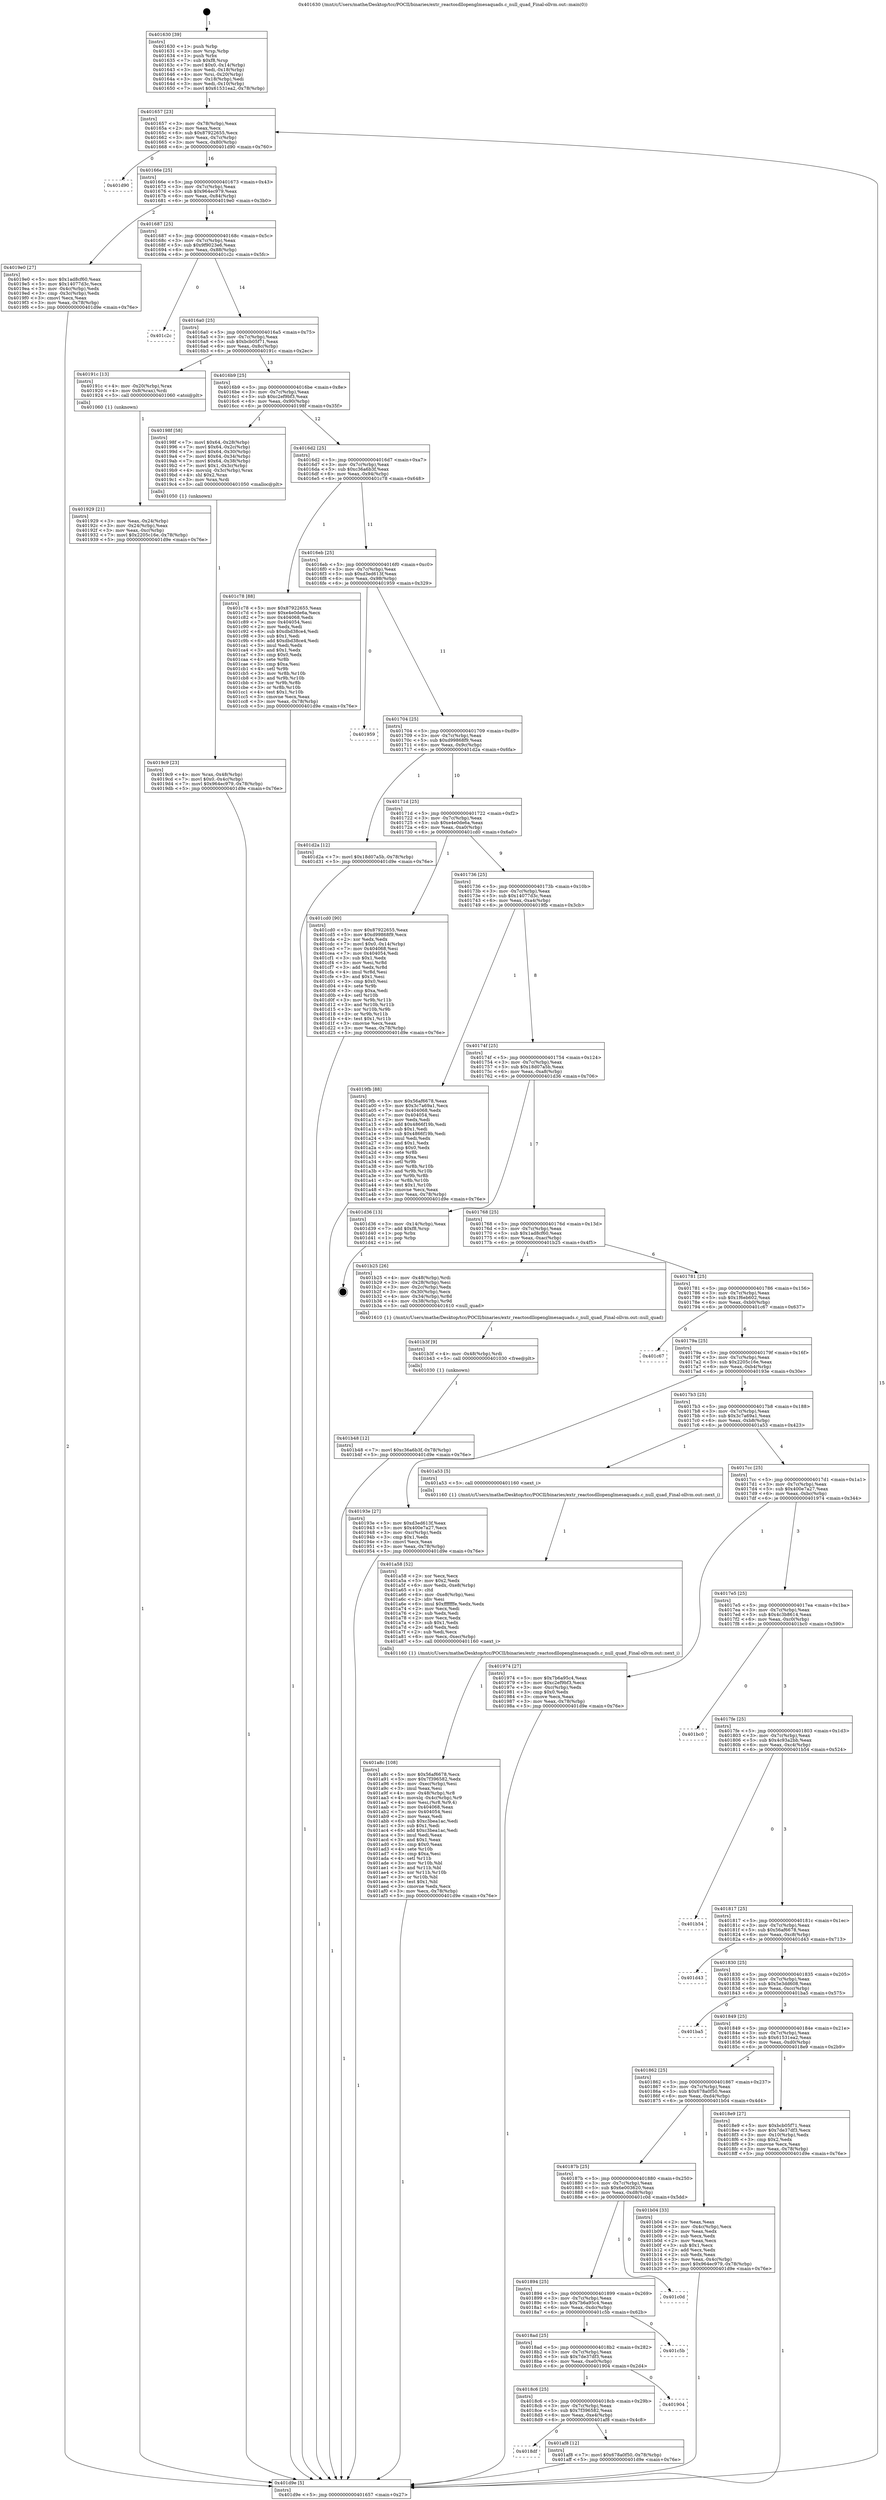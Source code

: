 digraph "0x401630" {
  label = "0x401630 (/mnt/c/Users/mathe/Desktop/tcc/POCII/binaries/extr_reactosdllopenglmesaquads.c_null_quad_Final-ollvm.out::main(0))"
  labelloc = "t"
  node[shape=record]

  Entry [label="",width=0.3,height=0.3,shape=circle,fillcolor=black,style=filled]
  "0x401657" [label="{
     0x401657 [23]\l
     | [instrs]\l
     &nbsp;&nbsp;0x401657 \<+3\>: mov -0x78(%rbp),%eax\l
     &nbsp;&nbsp;0x40165a \<+2\>: mov %eax,%ecx\l
     &nbsp;&nbsp;0x40165c \<+6\>: sub $0x87922655,%ecx\l
     &nbsp;&nbsp;0x401662 \<+3\>: mov %eax,-0x7c(%rbp)\l
     &nbsp;&nbsp;0x401665 \<+3\>: mov %ecx,-0x80(%rbp)\l
     &nbsp;&nbsp;0x401668 \<+6\>: je 0000000000401d90 \<main+0x760\>\l
  }"]
  "0x401d90" [label="{
     0x401d90\l
  }", style=dashed]
  "0x40166e" [label="{
     0x40166e [25]\l
     | [instrs]\l
     &nbsp;&nbsp;0x40166e \<+5\>: jmp 0000000000401673 \<main+0x43\>\l
     &nbsp;&nbsp;0x401673 \<+3\>: mov -0x7c(%rbp),%eax\l
     &nbsp;&nbsp;0x401676 \<+5\>: sub $0x964ec979,%eax\l
     &nbsp;&nbsp;0x40167b \<+6\>: mov %eax,-0x84(%rbp)\l
     &nbsp;&nbsp;0x401681 \<+6\>: je 00000000004019e0 \<main+0x3b0\>\l
  }"]
  Exit [label="",width=0.3,height=0.3,shape=circle,fillcolor=black,style=filled,peripheries=2]
  "0x4019e0" [label="{
     0x4019e0 [27]\l
     | [instrs]\l
     &nbsp;&nbsp;0x4019e0 \<+5\>: mov $0x1ad8cf60,%eax\l
     &nbsp;&nbsp;0x4019e5 \<+5\>: mov $0x14077d3c,%ecx\l
     &nbsp;&nbsp;0x4019ea \<+3\>: mov -0x4c(%rbp),%edx\l
     &nbsp;&nbsp;0x4019ed \<+3\>: cmp -0x3c(%rbp),%edx\l
     &nbsp;&nbsp;0x4019f0 \<+3\>: cmovl %ecx,%eax\l
     &nbsp;&nbsp;0x4019f3 \<+3\>: mov %eax,-0x78(%rbp)\l
     &nbsp;&nbsp;0x4019f6 \<+5\>: jmp 0000000000401d9e \<main+0x76e\>\l
  }"]
  "0x401687" [label="{
     0x401687 [25]\l
     | [instrs]\l
     &nbsp;&nbsp;0x401687 \<+5\>: jmp 000000000040168c \<main+0x5c\>\l
     &nbsp;&nbsp;0x40168c \<+3\>: mov -0x7c(%rbp),%eax\l
     &nbsp;&nbsp;0x40168f \<+5\>: sub $0x9f9023e6,%eax\l
     &nbsp;&nbsp;0x401694 \<+6\>: mov %eax,-0x88(%rbp)\l
     &nbsp;&nbsp;0x40169a \<+6\>: je 0000000000401c2c \<main+0x5fc\>\l
  }"]
  "0x401b48" [label="{
     0x401b48 [12]\l
     | [instrs]\l
     &nbsp;&nbsp;0x401b48 \<+7\>: movl $0xc36a6b3f,-0x78(%rbp)\l
     &nbsp;&nbsp;0x401b4f \<+5\>: jmp 0000000000401d9e \<main+0x76e\>\l
  }"]
  "0x401c2c" [label="{
     0x401c2c\l
  }", style=dashed]
  "0x4016a0" [label="{
     0x4016a0 [25]\l
     | [instrs]\l
     &nbsp;&nbsp;0x4016a0 \<+5\>: jmp 00000000004016a5 \<main+0x75\>\l
     &nbsp;&nbsp;0x4016a5 \<+3\>: mov -0x7c(%rbp),%eax\l
     &nbsp;&nbsp;0x4016a8 \<+5\>: sub $0xbcb05f71,%eax\l
     &nbsp;&nbsp;0x4016ad \<+6\>: mov %eax,-0x8c(%rbp)\l
     &nbsp;&nbsp;0x4016b3 \<+6\>: je 000000000040191c \<main+0x2ec\>\l
  }"]
  "0x401b3f" [label="{
     0x401b3f [9]\l
     | [instrs]\l
     &nbsp;&nbsp;0x401b3f \<+4\>: mov -0x48(%rbp),%rdi\l
     &nbsp;&nbsp;0x401b43 \<+5\>: call 0000000000401030 \<free@plt\>\l
     | [calls]\l
     &nbsp;&nbsp;0x401030 \{1\} (unknown)\l
  }"]
  "0x40191c" [label="{
     0x40191c [13]\l
     | [instrs]\l
     &nbsp;&nbsp;0x40191c \<+4\>: mov -0x20(%rbp),%rax\l
     &nbsp;&nbsp;0x401920 \<+4\>: mov 0x8(%rax),%rdi\l
     &nbsp;&nbsp;0x401924 \<+5\>: call 0000000000401060 \<atoi@plt\>\l
     | [calls]\l
     &nbsp;&nbsp;0x401060 \{1\} (unknown)\l
  }"]
  "0x4016b9" [label="{
     0x4016b9 [25]\l
     | [instrs]\l
     &nbsp;&nbsp;0x4016b9 \<+5\>: jmp 00000000004016be \<main+0x8e\>\l
     &nbsp;&nbsp;0x4016be \<+3\>: mov -0x7c(%rbp),%eax\l
     &nbsp;&nbsp;0x4016c1 \<+5\>: sub $0xc2ef9bf3,%eax\l
     &nbsp;&nbsp;0x4016c6 \<+6\>: mov %eax,-0x90(%rbp)\l
     &nbsp;&nbsp;0x4016cc \<+6\>: je 000000000040198f \<main+0x35f\>\l
  }"]
  "0x4018df" [label="{
     0x4018df\l
  }", style=dashed]
  "0x40198f" [label="{
     0x40198f [58]\l
     | [instrs]\l
     &nbsp;&nbsp;0x40198f \<+7\>: movl $0x64,-0x28(%rbp)\l
     &nbsp;&nbsp;0x401996 \<+7\>: movl $0x64,-0x2c(%rbp)\l
     &nbsp;&nbsp;0x40199d \<+7\>: movl $0x64,-0x30(%rbp)\l
     &nbsp;&nbsp;0x4019a4 \<+7\>: movl $0x64,-0x34(%rbp)\l
     &nbsp;&nbsp;0x4019ab \<+7\>: movl $0x64,-0x38(%rbp)\l
     &nbsp;&nbsp;0x4019b2 \<+7\>: movl $0x1,-0x3c(%rbp)\l
     &nbsp;&nbsp;0x4019b9 \<+4\>: movslq -0x3c(%rbp),%rax\l
     &nbsp;&nbsp;0x4019bd \<+4\>: shl $0x2,%rax\l
     &nbsp;&nbsp;0x4019c1 \<+3\>: mov %rax,%rdi\l
     &nbsp;&nbsp;0x4019c4 \<+5\>: call 0000000000401050 \<malloc@plt\>\l
     | [calls]\l
     &nbsp;&nbsp;0x401050 \{1\} (unknown)\l
  }"]
  "0x4016d2" [label="{
     0x4016d2 [25]\l
     | [instrs]\l
     &nbsp;&nbsp;0x4016d2 \<+5\>: jmp 00000000004016d7 \<main+0xa7\>\l
     &nbsp;&nbsp;0x4016d7 \<+3\>: mov -0x7c(%rbp),%eax\l
     &nbsp;&nbsp;0x4016da \<+5\>: sub $0xc36a6b3f,%eax\l
     &nbsp;&nbsp;0x4016df \<+6\>: mov %eax,-0x94(%rbp)\l
     &nbsp;&nbsp;0x4016e5 \<+6\>: je 0000000000401c78 \<main+0x648\>\l
  }"]
  "0x401af8" [label="{
     0x401af8 [12]\l
     | [instrs]\l
     &nbsp;&nbsp;0x401af8 \<+7\>: movl $0x678a0f50,-0x78(%rbp)\l
     &nbsp;&nbsp;0x401aff \<+5\>: jmp 0000000000401d9e \<main+0x76e\>\l
  }"]
  "0x401c78" [label="{
     0x401c78 [88]\l
     | [instrs]\l
     &nbsp;&nbsp;0x401c78 \<+5\>: mov $0x87922655,%eax\l
     &nbsp;&nbsp;0x401c7d \<+5\>: mov $0xe4e0de6a,%ecx\l
     &nbsp;&nbsp;0x401c82 \<+7\>: mov 0x404068,%edx\l
     &nbsp;&nbsp;0x401c89 \<+7\>: mov 0x404054,%esi\l
     &nbsp;&nbsp;0x401c90 \<+2\>: mov %edx,%edi\l
     &nbsp;&nbsp;0x401c92 \<+6\>: sub $0xdbd38ce4,%edi\l
     &nbsp;&nbsp;0x401c98 \<+3\>: sub $0x1,%edi\l
     &nbsp;&nbsp;0x401c9b \<+6\>: add $0xdbd38ce4,%edi\l
     &nbsp;&nbsp;0x401ca1 \<+3\>: imul %edi,%edx\l
     &nbsp;&nbsp;0x401ca4 \<+3\>: and $0x1,%edx\l
     &nbsp;&nbsp;0x401ca7 \<+3\>: cmp $0x0,%edx\l
     &nbsp;&nbsp;0x401caa \<+4\>: sete %r8b\l
     &nbsp;&nbsp;0x401cae \<+3\>: cmp $0xa,%esi\l
     &nbsp;&nbsp;0x401cb1 \<+4\>: setl %r9b\l
     &nbsp;&nbsp;0x401cb5 \<+3\>: mov %r8b,%r10b\l
     &nbsp;&nbsp;0x401cb8 \<+3\>: and %r9b,%r10b\l
     &nbsp;&nbsp;0x401cbb \<+3\>: xor %r9b,%r8b\l
     &nbsp;&nbsp;0x401cbe \<+3\>: or %r8b,%r10b\l
     &nbsp;&nbsp;0x401cc1 \<+4\>: test $0x1,%r10b\l
     &nbsp;&nbsp;0x401cc5 \<+3\>: cmovne %ecx,%eax\l
     &nbsp;&nbsp;0x401cc8 \<+3\>: mov %eax,-0x78(%rbp)\l
     &nbsp;&nbsp;0x401ccb \<+5\>: jmp 0000000000401d9e \<main+0x76e\>\l
  }"]
  "0x4016eb" [label="{
     0x4016eb [25]\l
     | [instrs]\l
     &nbsp;&nbsp;0x4016eb \<+5\>: jmp 00000000004016f0 \<main+0xc0\>\l
     &nbsp;&nbsp;0x4016f0 \<+3\>: mov -0x7c(%rbp),%eax\l
     &nbsp;&nbsp;0x4016f3 \<+5\>: sub $0xd3ed613f,%eax\l
     &nbsp;&nbsp;0x4016f8 \<+6\>: mov %eax,-0x98(%rbp)\l
     &nbsp;&nbsp;0x4016fe \<+6\>: je 0000000000401959 \<main+0x329\>\l
  }"]
  "0x4018c6" [label="{
     0x4018c6 [25]\l
     | [instrs]\l
     &nbsp;&nbsp;0x4018c6 \<+5\>: jmp 00000000004018cb \<main+0x29b\>\l
     &nbsp;&nbsp;0x4018cb \<+3\>: mov -0x7c(%rbp),%eax\l
     &nbsp;&nbsp;0x4018ce \<+5\>: sub $0x7f396582,%eax\l
     &nbsp;&nbsp;0x4018d3 \<+6\>: mov %eax,-0xe4(%rbp)\l
     &nbsp;&nbsp;0x4018d9 \<+6\>: je 0000000000401af8 \<main+0x4c8\>\l
  }"]
  "0x401959" [label="{
     0x401959\l
  }", style=dashed]
  "0x401704" [label="{
     0x401704 [25]\l
     | [instrs]\l
     &nbsp;&nbsp;0x401704 \<+5\>: jmp 0000000000401709 \<main+0xd9\>\l
     &nbsp;&nbsp;0x401709 \<+3\>: mov -0x7c(%rbp),%eax\l
     &nbsp;&nbsp;0x40170c \<+5\>: sub $0xd99868f9,%eax\l
     &nbsp;&nbsp;0x401711 \<+6\>: mov %eax,-0x9c(%rbp)\l
     &nbsp;&nbsp;0x401717 \<+6\>: je 0000000000401d2a \<main+0x6fa\>\l
  }"]
  "0x401904" [label="{
     0x401904\l
  }", style=dashed]
  "0x401d2a" [label="{
     0x401d2a [12]\l
     | [instrs]\l
     &nbsp;&nbsp;0x401d2a \<+7\>: movl $0x18d07a5b,-0x78(%rbp)\l
     &nbsp;&nbsp;0x401d31 \<+5\>: jmp 0000000000401d9e \<main+0x76e\>\l
  }"]
  "0x40171d" [label="{
     0x40171d [25]\l
     | [instrs]\l
     &nbsp;&nbsp;0x40171d \<+5\>: jmp 0000000000401722 \<main+0xf2\>\l
     &nbsp;&nbsp;0x401722 \<+3\>: mov -0x7c(%rbp),%eax\l
     &nbsp;&nbsp;0x401725 \<+5\>: sub $0xe4e0de6a,%eax\l
     &nbsp;&nbsp;0x40172a \<+6\>: mov %eax,-0xa0(%rbp)\l
     &nbsp;&nbsp;0x401730 \<+6\>: je 0000000000401cd0 \<main+0x6a0\>\l
  }"]
  "0x4018ad" [label="{
     0x4018ad [25]\l
     | [instrs]\l
     &nbsp;&nbsp;0x4018ad \<+5\>: jmp 00000000004018b2 \<main+0x282\>\l
     &nbsp;&nbsp;0x4018b2 \<+3\>: mov -0x7c(%rbp),%eax\l
     &nbsp;&nbsp;0x4018b5 \<+5\>: sub $0x7de37df3,%eax\l
     &nbsp;&nbsp;0x4018ba \<+6\>: mov %eax,-0xe0(%rbp)\l
     &nbsp;&nbsp;0x4018c0 \<+6\>: je 0000000000401904 \<main+0x2d4\>\l
  }"]
  "0x401cd0" [label="{
     0x401cd0 [90]\l
     | [instrs]\l
     &nbsp;&nbsp;0x401cd0 \<+5\>: mov $0x87922655,%eax\l
     &nbsp;&nbsp;0x401cd5 \<+5\>: mov $0xd99868f9,%ecx\l
     &nbsp;&nbsp;0x401cda \<+2\>: xor %edx,%edx\l
     &nbsp;&nbsp;0x401cdc \<+7\>: movl $0x0,-0x14(%rbp)\l
     &nbsp;&nbsp;0x401ce3 \<+7\>: mov 0x404068,%esi\l
     &nbsp;&nbsp;0x401cea \<+7\>: mov 0x404054,%edi\l
     &nbsp;&nbsp;0x401cf1 \<+3\>: sub $0x1,%edx\l
     &nbsp;&nbsp;0x401cf4 \<+3\>: mov %esi,%r8d\l
     &nbsp;&nbsp;0x401cf7 \<+3\>: add %edx,%r8d\l
     &nbsp;&nbsp;0x401cfa \<+4\>: imul %r8d,%esi\l
     &nbsp;&nbsp;0x401cfe \<+3\>: and $0x1,%esi\l
     &nbsp;&nbsp;0x401d01 \<+3\>: cmp $0x0,%esi\l
     &nbsp;&nbsp;0x401d04 \<+4\>: sete %r9b\l
     &nbsp;&nbsp;0x401d08 \<+3\>: cmp $0xa,%edi\l
     &nbsp;&nbsp;0x401d0b \<+4\>: setl %r10b\l
     &nbsp;&nbsp;0x401d0f \<+3\>: mov %r9b,%r11b\l
     &nbsp;&nbsp;0x401d12 \<+3\>: and %r10b,%r11b\l
     &nbsp;&nbsp;0x401d15 \<+3\>: xor %r10b,%r9b\l
     &nbsp;&nbsp;0x401d18 \<+3\>: or %r9b,%r11b\l
     &nbsp;&nbsp;0x401d1b \<+4\>: test $0x1,%r11b\l
     &nbsp;&nbsp;0x401d1f \<+3\>: cmovne %ecx,%eax\l
     &nbsp;&nbsp;0x401d22 \<+3\>: mov %eax,-0x78(%rbp)\l
     &nbsp;&nbsp;0x401d25 \<+5\>: jmp 0000000000401d9e \<main+0x76e\>\l
  }"]
  "0x401736" [label="{
     0x401736 [25]\l
     | [instrs]\l
     &nbsp;&nbsp;0x401736 \<+5\>: jmp 000000000040173b \<main+0x10b\>\l
     &nbsp;&nbsp;0x40173b \<+3\>: mov -0x7c(%rbp),%eax\l
     &nbsp;&nbsp;0x40173e \<+5\>: sub $0x14077d3c,%eax\l
     &nbsp;&nbsp;0x401743 \<+6\>: mov %eax,-0xa4(%rbp)\l
     &nbsp;&nbsp;0x401749 \<+6\>: je 00000000004019fb \<main+0x3cb\>\l
  }"]
  "0x401c5b" [label="{
     0x401c5b\l
  }", style=dashed]
  "0x4019fb" [label="{
     0x4019fb [88]\l
     | [instrs]\l
     &nbsp;&nbsp;0x4019fb \<+5\>: mov $0x56af6678,%eax\l
     &nbsp;&nbsp;0x401a00 \<+5\>: mov $0x3c7a69a1,%ecx\l
     &nbsp;&nbsp;0x401a05 \<+7\>: mov 0x404068,%edx\l
     &nbsp;&nbsp;0x401a0c \<+7\>: mov 0x404054,%esi\l
     &nbsp;&nbsp;0x401a13 \<+2\>: mov %edx,%edi\l
     &nbsp;&nbsp;0x401a15 \<+6\>: add $0x4866f19b,%edi\l
     &nbsp;&nbsp;0x401a1b \<+3\>: sub $0x1,%edi\l
     &nbsp;&nbsp;0x401a1e \<+6\>: sub $0x4866f19b,%edi\l
     &nbsp;&nbsp;0x401a24 \<+3\>: imul %edi,%edx\l
     &nbsp;&nbsp;0x401a27 \<+3\>: and $0x1,%edx\l
     &nbsp;&nbsp;0x401a2a \<+3\>: cmp $0x0,%edx\l
     &nbsp;&nbsp;0x401a2d \<+4\>: sete %r8b\l
     &nbsp;&nbsp;0x401a31 \<+3\>: cmp $0xa,%esi\l
     &nbsp;&nbsp;0x401a34 \<+4\>: setl %r9b\l
     &nbsp;&nbsp;0x401a38 \<+3\>: mov %r8b,%r10b\l
     &nbsp;&nbsp;0x401a3b \<+3\>: and %r9b,%r10b\l
     &nbsp;&nbsp;0x401a3e \<+3\>: xor %r9b,%r8b\l
     &nbsp;&nbsp;0x401a41 \<+3\>: or %r8b,%r10b\l
     &nbsp;&nbsp;0x401a44 \<+4\>: test $0x1,%r10b\l
     &nbsp;&nbsp;0x401a48 \<+3\>: cmovne %ecx,%eax\l
     &nbsp;&nbsp;0x401a4b \<+3\>: mov %eax,-0x78(%rbp)\l
     &nbsp;&nbsp;0x401a4e \<+5\>: jmp 0000000000401d9e \<main+0x76e\>\l
  }"]
  "0x40174f" [label="{
     0x40174f [25]\l
     | [instrs]\l
     &nbsp;&nbsp;0x40174f \<+5\>: jmp 0000000000401754 \<main+0x124\>\l
     &nbsp;&nbsp;0x401754 \<+3\>: mov -0x7c(%rbp),%eax\l
     &nbsp;&nbsp;0x401757 \<+5\>: sub $0x18d07a5b,%eax\l
     &nbsp;&nbsp;0x40175c \<+6\>: mov %eax,-0xa8(%rbp)\l
     &nbsp;&nbsp;0x401762 \<+6\>: je 0000000000401d36 \<main+0x706\>\l
  }"]
  "0x401894" [label="{
     0x401894 [25]\l
     | [instrs]\l
     &nbsp;&nbsp;0x401894 \<+5\>: jmp 0000000000401899 \<main+0x269\>\l
     &nbsp;&nbsp;0x401899 \<+3\>: mov -0x7c(%rbp),%eax\l
     &nbsp;&nbsp;0x40189c \<+5\>: sub $0x7b6a95c4,%eax\l
     &nbsp;&nbsp;0x4018a1 \<+6\>: mov %eax,-0xdc(%rbp)\l
     &nbsp;&nbsp;0x4018a7 \<+6\>: je 0000000000401c5b \<main+0x62b\>\l
  }"]
  "0x401d36" [label="{
     0x401d36 [13]\l
     | [instrs]\l
     &nbsp;&nbsp;0x401d36 \<+3\>: mov -0x14(%rbp),%eax\l
     &nbsp;&nbsp;0x401d39 \<+7\>: add $0xf8,%rsp\l
     &nbsp;&nbsp;0x401d40 \<+1\>: pop %rbx\l
     &nbsp;&nbsp;0x401d41 \<+1\>: pop %rbp\l
     &nbsp;&nbsp;0x401d42 \<+1\>: ret\l
  }"]
  "0x401768" [label="{
     0x401768 [25]\l
     | [instrs]\l
     &nbsp;&nbsp;0x401768 \<+5\>: jmp 000000000040176d \<main+0x13d\>\l
     &nbsp;&nbsp;0x40176d \<+3\>: mov -0x7c(%rbp),%eax\l
     &nbsp;&nbsp;0x401770 \<+5\>: sub $0x1ad8cf60,%eax\l
     &nbsp;&nbsp;0x401775 \<+6\>: mov %eax,-0xac(%rbp)\l
     &nbsp;&nbsp;0x40177b \<+6\>: je 0000000000401b25 \<main+0x4f5\>\l
  }"]
  "0x401c0d" [label="{
     0x401c0d\l
  }", style=dashed]
  "0x401b25" [label="{
     0x401b25 [26]\l
     | [instrs]\l
     &nbsp;&nbsp;0x401b25 \<+4\>: mov -0x48(%rbp),%rdi\l
     &nbsp;&nbsp;0x401b29 \<+3\>: mov -0x28(%rbp),%esi\l
     &nbsp;&nbsp;0x401b2c \<+3\>: mov -0x2c(%rbp),%edx\l
     &nbsp;&nbsp;0x401b2f \<+3\>: mov -0x30(%rbp),%ecx\l
     &nbsp;&nbsp;0x401b32 \<+4\>: mov -0x34(%rbp),%r8d\l
     &nbsp;&nbsp;0x401b36 \<+4\>: mov -0x38(%rbp),%r9d\l
     &nbsp;&nbsp;0x401b3a \<+5\>: call 0000000000401610 \<null_quad\>\l
     | [calls]\l
     &nbsp;&nbsp;0x401610 \{1\} (/mnt/c/Users/mathe/Desktop/tcc/POCII/binaries/extr_reactosdllopenglmesaquads.c_null_quad_Final-ollvm.out::null_quad)\l
  }"]
  "0x401781" [label="{
     0x401781 [25]\l
     | [instrs]\l
     &nbsp;&nbsp;0x401781 \<+5\>: jmp 0000000000401786 \<main+0x156\>\l
     &nbsp;&nbsp;0x401786 \<+3\>: mov -0x7c(%rbp),%eax\l
     &nbsp;&nbsp;0x401789 \<+5\>: sub $0x1f6eb602,%eax\l
     &nbsp;&nbsp;0x40178e \<+6\>: mov %eax,-0xb0(%rbp)\l
     &nbsp;&nbsp;0x401794 \<+6\>: je 0000000000401c67 \<main+0x637\>\l
  }"]
  "0x40187b" [label="{
     0x40187b [25]\l
     | [instrs]\l
     &nbsp;&nbsp;0x40187b \<+5\>: jmp 0000000000401880 \<main+0x250\>\l
     &nbsp;&nbsp;0x401880 \<+3\>: mov -0x7c(%rbp),%eax\l
     &nbsp;&nbsp;0x401883 \<+5\>: sub $0x6e003620,%eax\l
     &nbsp;&nbsp;0x401888 \<+6\>: mov %eax,-0xd8(%rbp)\l
     &nbsp;&nbsp;0x40188e \<+6\>: je 0000000000401c0d \<main+0x5dd\>\l
  }"]
  "0x401c67" [label="{
     0x401c67\l
  }", style=dashed]
  "0x40179a" [label="{
     0x40179a [25]\l
     | [instrs]\l
     &nbsp;&nbsp;0x40179a \<+5\>: jmp 000000000040179f \<main+0x16f\>\l
     &nbsp;&nbsp;0x40179f \<+3\>: mov -0x7c(%rbp),%eax\l
     &nbsp;&nbsp;0x4017a2 \<+5\>: sub $0x2205c16e,%eax\l
     &nbsp;&nbsp;0x4017a7 \<+6\>: mov %eax,-0xb4(%rbp)\l
     &nbsp;&nbsp;0x4017ad \<+6\>: je 000000000040193e \<main+0x30e\>\l
  }"]
  "0x401b04" [label="{
     0x401b04 [33]\l
     | [instrs]\l
     &nbsp;&nbsp;0x401b04 \<+2\>: xor %eax,%eax\l
     &nbsp;&nbsp;0x401b06 \<+3\>: mov -0x4c(%rbp),%ecx\l
     &nbsp;&nbsp;0x401b09 \<+2\>: mov %eax,%edx\l
     &nbsp;&nbsp;0x401b0b \<+2\>: sub %ecx,%edx\l
     &nbsp;&nbsp;0x401b0d \<+2\>: mov %eax,%ecx\l
     &nbsp;&nbsp;0x401b0f \<+3\>: sub $0x1,%ecx\l
     &nbsp;&nbsp;0x401b12 \<+2\>: add %ecx,%edx\l
     &nbsp;&nbsp;0x401b14 \<+2\>: sub %edx,%eax\l
     &nbsp;&nbsp;0x401b16 \<+3\>: mov %eax,-0x4c(%rbp)\l
     &nbsp;&nbsp;0x401b19 \<+7\>: movl $0x964ec979,-0x78(%rbp)\l
     &nbsp;&nbsp;0x401b20 \<+5\>: jmp 0000000000401d9e \<main+0x76e\>\l
  }"]
  "0x40193e" [label="{
     0x40193e [27]\l
     | [instrs]\l
     &nbsp;&nbsp;0x40193e \<+5\>: mov $0xd3ed613f,%eax\l
     &nbsp;&nbsp;0x401943 \<+5\>: mov $0x400e7a27,%ecx\l
     &nbsp;&nbsp;0x401948 \<+3\>: mov -0xc(%rbp),%edx\l
     &nbsp;&nbsp;0x40194b \<+3\>: cmp $0x1,%edx\l
     &nbsp;&nbsp;0x40194e \<+3\>: cmovl %ecx,%eax\l
     &nbsp;&nbsp;0x401951 \<+3\>: mov %eax,-0x78(%rbp)\l
     &nbsp;&nbsp;0x401954 \<+5\>: jmp 0000000000401d9e \<main+0x76e\>\l
  }"]
  "0x4017b3" [label="{
     0x4017b3 [25]\l
     | [instrs]\l
     &nbsp;&nbsp;0x4017b3 \<+5\>: jmp 00000000004017b8 \<main+0x188\>\l
     &nbsp;&nbsp;0x4017b8 \<+3\>: mov -0x7c(%rbp),%eax\l
     &nbsp;&nbsp;0x4017bb \<+5\>: sub $0x3c7a69a1,%eax\l
     &nbsp;&nbsp;0x4017c0 \<+6\>: mov %eax,-0xb8(%rbp)\l
     &nbsp;&nbsp;0x4017c6 \<+6\>: je 0000000000401a53 \<main+0x423\>\l
  }"]
  "0x401a8c" [label="{
     0x401a8c [108]\l
     | [instrs]\l
     &nbsp;&nbsp;0x401a8c \<+5\>: mov $0x56af6678,%ecx\l
     &nbsp;&nbsp;0x401a91 \<+5\>: mov $0x7f396582,%edx\l
     &nbsp;&nbsp;0x401a96 \<+6\>: mov -0xec(%rbp),%esi\l
     &nbsp;&nbsp;0x401a9c \<+3\>: imul %eax,%esi\l
     &nbsp;&nbsp;0x401a9f \<+4\>: mov -0x48(%rbp),%r8\l
     &nbsp;&nbsp;0x401aa3 \<+4\>: movslq -0x4c(%rbp),%r9\l
     &nbsp;&nbsp;0x401aa7 \<+4\>: mov %esi,(%r8,%r9,4)\l
     &nbsp;&nbsp;0x401aab \<+7\>: mov 0x404068,%eax\l
     &nbsp;&nbsp;0x401ab2 \<+7\>: mov 0x404054,%esi\l
     &nbsp;&nbsp;0x401ab9 \<+2\>: mov %eax,%edi\l
     &nbsp;&nbsp;0x401abb \<+6\>: sub $0xc3bea1ac,%edi\l
     &nbsp;&nbsp;0x401ac1 \<+3\>: sub $0x1,%edi\l
     &nbsp;&nbsp;0x401ac4 \<+6\>: add $0xc3bea1ac,%edi\l
     &nbsp;&nbsp;0x401aca \<+3\>: imul %edi,%eax\l
     &nbsp;&nbsp;0x401acd \<+3\>: and $0x1,%eax\l
     &nbsp;&nbsp;0x401ad0 \<+3\>: cmp $0x0,%eax\l
     &nbsp;&nbsp;0x401ad3 \<+4\>: sete %r10b\l
     &nbsp;&nbsp;0x401ad7 \<+3\>: cmp $0xa,%esi\l
     &nbsp;&nbsp;0x401ada \<+4\>: setl %r11b\l
     &nbsp;&nbsp;0x401ade \<+3\>: mov %r10b,%bl\l
     &nbsp;&nbsp;0x401ae1 \<+3\>: and %r11b,%bl\l
     &nbsp;&nbsp;0x401ae4 \<+3\>: xor %r11b,%r10b\l
     &nbsp;&nbsp;0x401ae7 \<+3\>: or %r10b,%bl\l
     &nbsp;&nbsp;0x401aea \<+3\>: test $0x1,%bl\l
     &nbsp;&nbsp;0x401aed \<+3\>: cmovne %edx,%ecx\l
     &nbsp;&nbsp;0x401af0 \<+3\>: mov %ecx,-0x78(%rbp)\l
     &nbsp;&nbsp;0x401af3 \<+5\>: jmp 0000000000401d9e \<main+0x76e\>\l
  }"]
  "0x401a53" [label="{
     0x401a53 [5]\l
     | [instrs]\l
     &nbsp;&nbsp;0x401a53 \<+5\>: call 0000000000401160 \<next_i\>\l
     | [calls]\l
     &nbsp;&nbsp;0x401160 \{1\} (/mnt/c/Users/mathe/Desktop/tcc/POCII/binaries/extr_reactosdllopenglmesaquads.c_null_quad_Final-ollvm.out::next_i)\l
  }"]
  "0x4017cc" [label="{
     0x4017cc [25]\l
     | [instrs]\l
     &nbsp;&nbsp;0x4017cc \<+5\>: jmp 00000000004017d1 \<main+0x1a1\>\l
     &nbsp;&nbsp;0x4017d1 \<+3\>: mov -0x7c(%rbp),%eax\l
     &nbsp;&nbsp;0x4017d4 \<+5\>: sub $0x400e7a27,%eax\l
     &nbsp;&nbsp;0x4017d9 \<+6\>: mov %eax,-0xbc(%rbp)\l
     &nbsp;&nbsp;0x4017df \<+6\>: je 0000000000401974 \<main+0x344\>\l
  }"]
  "0x401a58" [label="{
     0x401a58 [52]\l
     | [instrs]\l
     &nbsp;&nbsp;0x401a58 \<+2\>: xor %ecx,%ecx\l
     &nbsp;&nbsp;0x401a5a \<+5\>: mov $0x2,%edx\l
     &nbsp;&nbsp;0x401a5f \<+6\>: mov %edx,-0xe8(%rbp)\l
     &nbsp;&nbsp;0x401a65 \<+1\>: cltd\l
     &nbsp;&nbsp;0x401a66 \<+6\>: mov -0xe8(%rbp),%esi\l
     &nbsp;&nbsp;0x401a6c \<+2\>: idiv %esi\l
     &nbsp;&nbsp;0x401a6e \<+6\>: imul $0xfffffffe,%edx,%edx\l
     &nbsp;&nbsp;0x401a74 \<+2\>: mov %ecx,%edi\l
     &nbsp;&nbsp;0x401a76 \<+2\>: sub %edx,%edi\l
     &nbsp;&nbsp;0x401a78 \<+2\>: mov %ecx,%edx\l
     &nbsp;&nbsp;0x401a7a \<+3\>: sub $0x1,%edx\l
     &nbsp;&nbsp;0x401a7d \<+2\>: add %edx,%edi\l
     &nbsp;&nbsp;0x401a7f \<+2\>: sub %edi,%ecx\l
     &nbsp;&nbsp;0x401a81 \<+6\>: mov %ecx,-0xec(%rbp)\l
     &nbsp;&nbsp;0x401a87 \<+5\>: call 0000000000401160 \<next_i\>\l
     | [calls]\l
     &nbsp;&nbsp;0x401160 \{1\} (/mnt/c/Users/mathe/Desktop/tcc/POCII/binaries/extr_reactosdllopenglmesaquads.c_null_quad_Final-ollvm.out::next_i)\l
  }"]
  "0x401974" [label="{
     0x401974 [27]\l
     | [instrs]\l
     &nbsp;&nbsp;0x401974 \<+5\>: mov $0x7b6a95c4,%eax\l
     &nbsp;&nbsp;0x401979 \<+5\>: mov $0xc2ef9bf3,%ecx\l
     &nbsp;&nbsp;0x40197e \<+3\>: mov -0xc(%rbp),%edx\l
     &nbsp;&nbsp;0x401981 \<+3\>: cmp $0x0,%edx\l
     &nbsp;&nbsp;0x401984 \<+3\>: cmove %ecx,%eax\l
     &nbsp;&nbsp;0x401987 \<+3\>: mov %eax,-0x78(%rbp)\l
     &nbsp;&nbsp;0x40198a \<+5\>: jmp 0000000000401d9e \<main+0x76e\>\l
  }"]
  "0x4017e5" [label="{
     0x4017e5 [25]\l
     | [instrs]\l
     &nbsp;&nbsp;0x4017e5 \<+5\>: jmp 00000000004017ea \<main+0x1ba\>\l
     &nbsp;&nbsp;0x4017ea \<+3\>: mov -0x7c(%rbp),%eax\l
     &nbsp;&nbsp;0x4017ed \<+5\>: sub $0x4c3b8614,%eax\l
     &nbsp;&nbsp;0x4017f2 \<+6\>: mov %eax,-0xc0(%rbp)\l
     &nbsp;&nbsp;0x4017f8 \<+6\>: je 0000000000401bc0 \<main+0x590\>\l
  }"]
  "0x4019c9" [label="{
     0x4019c9 [23]\l
     | [instrs]\l
     &nbsp;&nbsp;0x4019c9 \<+4\>: mov %rax,-0x48(%rbp)\l
     &nbsp;&nbsp;0x4019cd \<+7\>: movl $0x0,-0x4c(%rbp)\l
     &nbsp;&nbsp;0x4019d4 \<+7\>: movl $0x964ec979,-0x78(%rbp)\l
     &nbsp;&nbsp;0x4019db \<+5\>: jmp 0000000000401d9e \<main+0x76e\>\l
  }"]
  "0x401bc0" [label="{
     0x401bc0\l
  }", style=dashed]
  "0x4017fe" [label="{
     0x4017fe [25]\l
     | [instrs]\l
     &nbsp;&nbsp;0x4017fe \<+5\>: jmp 0000000000401803 \<main+0x1d3\>\l
     &nbsp;&nbsp;0x401803 \<+3\>: mov -0x7c(%rbp),%eax\l
     &nbsp;&nbsp;0x401806 \<+5\>: sub $0x4c93a2bb,%eax\l
     &nbsp;&nbsp;0x40180b \<+6\>: mov %eax,-0xc4(%rbp)\l
     &nbsp;&nbsp;0x401811 \<+6\>: je 0000000000401b54 \<main+0x524\>\l
  }"]
  "0x401929" [label="{
     0x401929 [21]\l
     | [instrs]\l
     &nbsp;&nbsp;0x401929 \<+3\>: mov %eax,-0x24(%rbp)\l
     &nbsp;&nbsp;0x40192c \<+3\>: mov -0x24(%rbp),%eax\l
     &nbsp;&nbsp;0x40192f \<+3\>: mov %eax,-0xc(%rbp)\l
     &nbsp;&nbsp;0x401932 \<+7\>: movl $0x2205c16e,-0x78(%rbp)\l
     &nbsp;&nbsp;0x401939 \<+5\>: jmp 0000000000401d9e \<main+0x76e\>\l
  }"]
  "0x401b54" [label="{
     0x401b54\l
  }", style=dashed]
  "0x401817" [label="{
     0x401817 [25]\l
     | [instrs]\l
     &nbsp;&nbsp;0x401817 \<+5\>: jmp 000000000040181c \<main+0x1ec\>\l
     &nbsp;&nbsp;0x40181c \<+3\>: mov -0x7c(%rbp),%eax\l
     &nbsp;&nbsp;0x40181f \<+5\>: sub $0x56af6678,%eax\l
     &nbsp;&nbsp;0x401824 \<+6\>: mov %eax,-0xc8(%rbp)\l
     &nbsp;&nbsp;0x40182a \<+6\>: je 0000000000401d43 \<main+0x713\>\l
  }"]
  "0x401630" [label="{
     0x401630 [39]\l
     | [instrs]\l
     &nbsp;&nbsp;0x401630 \<+1\>: push %rbp\l
     &nbsp;&nbsp;0x401631 \<+3\>: mov %rsp,%rbp\l
     &nbsp;&nbsp;0x401634 \<+1\>: push %rbx\l
     &nbsp;&nbsp;0x401635 \<+7\>: sub $0xf8,%rsp\l
     &nbsp;&nbsp;0x40163c \<+7\>: movl $0x0,-0x14(%rbp)\l
     &nbsp;&nbsp;0x401643 \<+3\>: mov %edi,-0x18(%rbp)\l
     &nbsp;&nbsp;0x401646 \<+4\>: mov %rsi,-0x20(%rbp)\l
     &nbsp;&nbsp;0x40164a \<+3\>: mov -0x18(%rbp),%edi\l
     &nbsp;&nbsp;0x40164d \<+3\>: mov %edi,-0x10(%rbp)\l
     &nbsp;&nbsp;0x401650 \<+7\>: movl $0x61531ea2,-0x78(%rbp)\l
  }"]
  "0x401d43" [label="{
     0x401d43\l
  }", style=dashed]
  "0x401830" [label="{
     0x401830 [25]\l
     | [instrs]\l
     &nbsp;&nbsp;0x401830 \<+5\>: jmp 0000000000401835 \<main+0x205\>\l
     &nbsp;&nbsp;0x401835 \<+3\>: mov -0x7c(%rbp),%eax\l
     &nbsp;&nbsp;0x401838 \<+5\>: sub $0x5e3dd608,%eax\l
     &nbsp;&nbsp;0x40183d \<+6\>: mov %eax,-0xcc(%rbp)\l
     &nbsp;&nbsp;0x401843 \<+6\>: je 0000000000401ba5 \<main+0x575\>\l
  }"]
  "0x401d9e" [label="{
     0x401d9e [5]\l
     | [instrs]\l
     &nbsp;&nbsp;0x401d9e \<+5\>: jmp 0000000000401657 \<main+0x27\>\l
  }"]
  "0x401ba5" [label="{
     0x401ba5\l
  }", style=dashed]
  "0x401849" [label="{
     0x401849 [25]\l
     | [instrs]\l
     &nbsp;&nbsp;0x401849 \<+5\>: jmp 000000000040184e \<main+0x21e\>\l
     &nbsp;&nbsp;0x40184e \<+3\>: mov -0x7c(%rbp),%eax\l
     &nbsp;&nbsp;0x401851 \<+5\>: sub $0x61531ea2,%eax\l
     &nbsp;&nbsp;0x401856 \<+6\>: mov %eax,-0xd0(%rbp)\l
     &nbsp;&nbsp;0x40185c \<+6\>: je 00000000004018e9 \<main+0x2b9\>\l
  }"]
  "0x401862" [label="{
     0x401862 [25]\l
     | [instrs]\l
     &nbsp;&nbsp;0x401862 \<+5\>: jmp 0000000000401867 \<main+0x237\>\l
     &nbsp;&nbsp;0x401867 \<+3\>: mov -0x7c(%rbp),%eax\l
     &nbsp;&nbsp;0x40186a \<+5\>: sub $0x678a0f50,%eax\l
     &nbsp;&nbsp;0x40186f \<+6\>: mov %eax,-0xd4(%rbp)\l
     &nbsp;&nbsp;0x401875 \<+6\>: je 0000000000401b04 \<main+0x4d4\>\l
  }"]
  "0x4018e9" [label="{
     0x4018e9 [27]\l
     | [instrs]\l
     &nbsp;&nbsp;0x4018e9 \<+5\>: mov $0xbcb05f71,%eax\l
     &nbsp;&nbsp;0x4018ee \<+5\>: mov $0x7de37df3,%ecx\l
     &nbsp;&nbsp;0x4018f3 \<+3\>: mov -0x10(%rbp),%edx\l
     &nbsp;&nbsp;0x4018f6 \<+3\>: cmp $0x2,%edx\l
     &nbsp;&nbsp;0x4018f9 \<+3\>: cmovne %ecx,%eax\l
     &nbsp;&nbsp;0x4018fc \<+3\>: mov %eax,-0x78(%rbp)\l
     &nbsp;&nbsp;0x4018ff \<+5\>: jmp 0000000000401d9e \<main+0x76e\>\l
  }"]
  Entry -> "0x401630" [label=" 1"]
  "0x401657" -> "0x401d90" [label=" 0"]
  "0x401657" -> "0x40166e" [label=" 16"]
  "0x401d36" -> Exit [label=" 1"]
  "0x40166e" -> "0x4019e0" [label=" 2"]
  "0x40166e" -> "0x401687" [label=" 14"]
  "0x401d2a" -> "0x401d9e" [label=" 1"]
  "0x401687" -> "0x401c2c" [label=" 0"]
  "0x401687" -> "0x4016a0" [label=" 14"]
  "0x401cd0" -> "0x401d9e" [label=" 1"]
  "0x4016a0" -> "0x40191c" [label=" 1"]
  "0x4016a0" -> "0x4016b9" [label=" 13"]
  "0x401c78" -> "0x401d9e" [label=" 1"]
  "0x4016b9" -> "0x40198f" [label=" 1"]
  "0x4016b9" -> "0x4016d2" [label=" 12"]
  "0x401b48" -> "0x401d9e" [label=" 1"]
  "0x4016d2" -> "0x401c78" [label=" 1"]
  "0x4016d2" -> "0x4016eb" [label=" 11"]
  "0x401b3f" -> "0x401b48" [label=" 1"]
  "0x4016eb" -> "0x401959" [label=" 0"]
  "0x4016eb" -> "0x401704" [label=" 11"]
  "0x401b04" -> "0x401d9e" [label=" 1"]
  "0x401704" -> "0x401d2a" [label=" 1"]
  "0x401704" -> "0x40171d" [label=" 10"]
  "0x401af8" -> "0x401d9e" [label=" 1"]
  "0x40171d" -> "0x401cd0" [label=" 1"]
  "0x40171d" -> "0x401736" [label=" 9"]
  "0x4018c6" -> "0x401af8" [label=" 1"]
  "0x401736" -> "0x4019fb" [label=" 1"]
  "0x401736" -> "0x40174f" [label=" 8"]
  "0x401b25" -> "0x401b3f" [label=" 1"]
  "0x40174f" -> "0x401d36" [label=" 1"]
  "0x40174f" -> "0x401768" [label=" 7"]
  "0x4018ad" -> "0x401904" [label=" 0"]
  "0x401768" -> "0x401b25" [label=" 1"]
  "0x401768" -> "0x401781" [label=" 6"]
  "0x4018c6" -> "0x4018df" [label=" 0"]
  "0x401781" -> "0x401c67" [label=" 0"]
  "0x401781" -> "0x40179a" [label=" 6"]
  "0x401894" -> "0x401c5b" [label=" 0"]
  "0x40179a" -> "0x40193e" [label=" 1"]
  "0x40179a" -> "0x4017b3" [label=" 5"]
  "0x4018ad" -> "0x4018c6" [label=" 1"]
  "0x4017b3" -> "0x401a53" [label=" 1"]
  "0x4017b3" -> "0x4017cc" [label=" 4"]
  "0x40187b" -> "0x401c0d" [label=" 0"]
  "0x4017cc" -> "0x401974" [label=" 1"]
  "0x4017cc" -> "0x4017e5" [label=" 3"]
  "0x401894" -> "0x4018ad" [label=" 1"]
  "0x4017e5" -> "0x401bc0" [label=" 0"]
  "0x4017e5" -> "0x4017fe" [label=" 3"]
  "0x401862" -> "0x40187b" [label=" 1"]
  "0x4017fe" -> "0x401b54" [label=" 0"]
  "0x4017fe" -> "0x401817" [label=" 3"]
  "0x401862" -> "0x401b04" [label=" 1"]
  "0x401817" -> "0x401d43" [label=" 0"]
  "0x401817" -> "0x401830" [label=" 3"]
  "0x40187b" -> "0x401894" [label=" 1"]
  "0x401830" -> "0x401ba5" [label=" 0"]
  "0x401830" -> "0x401849" [label=" 3"]
  "0x401a8c" -> "0x401d9e" [label=" 1"]
  "0x401849" -> "0x4018e9" [label=" 1"]
  "0x401849" -> "0x401862" [label=" 2"]
  "0x4018e9" -> "0x401d9e" [label=" 1"]
  "0x401630" -> "0x401657" [label=" 1"]
  "0x401d9e" -> "0x401657" [label=" 15"]
  "0x40191c" -> "0x401929" [label=" 1"]
  "0x401929" -> "0x401d9e" [label=" 1"]
  "0x40193e" -> "0x401d9e" [label=" 1"]
  "0x401974" -> "0x401d9e" [label=" 1"]
  "0x40198f" -> "0x4019c9" [label=" 1"]
  "0x4019c9" -> "0x401d9e" [label=" 1"]
  "0x4019e0" -> "0x401d9e" [label=" 2"]
  "0x4019fb" -> "0x401d9e" [label=" 1"]
  "0x401a53" -> "0x401a58" [label=" 1"]
  "0x401a58" -> "0x401a8c" [label=" 1"]
}

